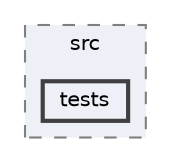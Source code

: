 digraph "build/CMakeFiles/cigarfilter_test.dir/src/tests"
{
 // LATEX_PDF_SIZE
  bgcolor="transparent";
  edge [fontname=Helvetica,fontsize=10,labelfontname=Helvetica,labelfontsize=10];
  node [fontname=Helvetica,fontsize=10,shape=box,height=0.2,width=0.4];
  compound=true
  subgraph clusterdir_a1228200723f8baf891de7c16dfa450e {
    graph [ bgcolor="#edf0f7", pencolor="grey50", label="src", fontname=Helvetica,fontsize=10 style="filled,dashed", URL="dir_a1228200723f8baf891de7c16dfa450e.html",tooltip=""]
  dir_456d93934e39f2efbff65dd82fa28df4 [label="tests", fillcolor="#edf0f7", color="grey25", style="filled,bold", URL="dir_456d93934e39f2efbff65dd82fa28df4.html",tooltip=""];
  }
}
